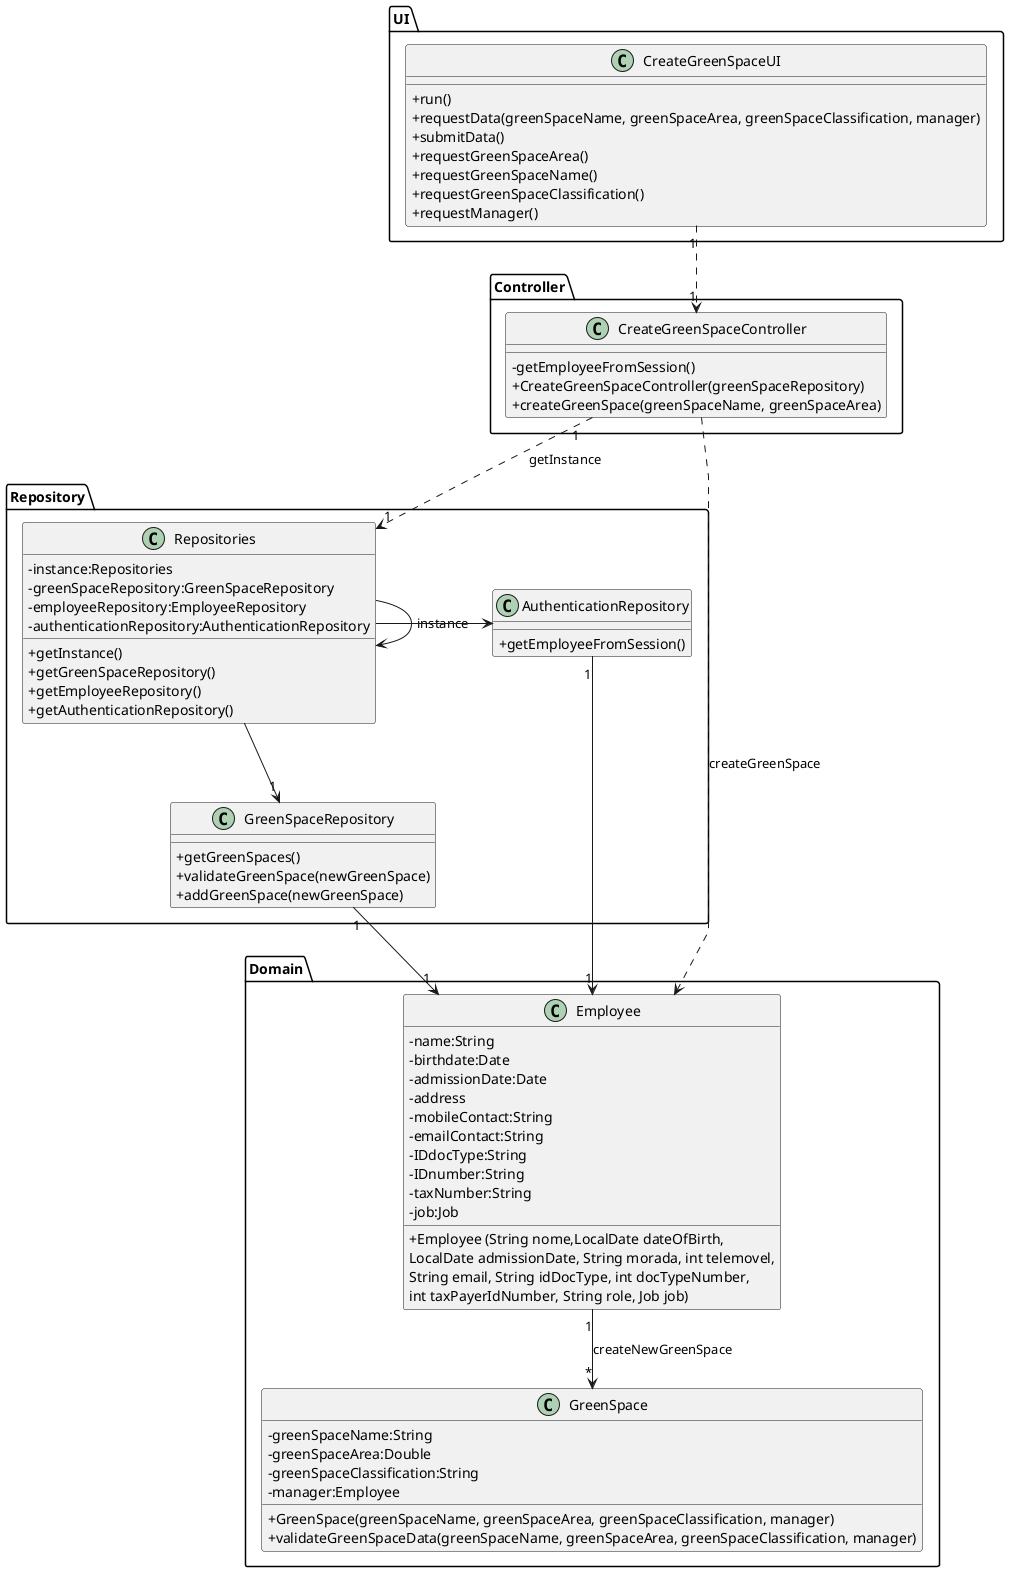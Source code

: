 @startuml
'skinparam monochrome true
skinparam packageStyle rectangle
skinparam shadowing false
skinparam linetype polyline
'skinparam linetype orto

skinparam classAttributeIconSize 0

'left to right direction

Package Controller <<Folder>>{
class CreateGreenSpaceController {
    -getEmployeeFromSession()
    + CreateGreenSpaceController(greenSpaceRepository)
    + createGreenSpace(greenSpaceName, greenSpaceArea)
}
}

Package UI <<Folder>>{
class CreateGreenSpaceUI {
    +run()
    +requestData(greenSpaceName, greenSpaceArea, greenSpaceClassification, manager)
    +submitData()
    +requestGreenSpaceArea()
    +requestGreenSpaceName()
    +requestGreenSpaceClassification()
    +requestManager()
}
}

Package Repository <<Folder>>{
class Repositories{
    - instance:Repositories
    - greenSpaceRepository:GreenSpaceRepository
    - employeeRepository:EmployeeRepository
    - authenticationRepository:AuthenticationRepository


    + getInstance()
    + getGreenSpaceRepository()
    + getEmployeeRepository()
    + getAuthenticationRepository()
}

class GreenSpaceRepository{
    + getGreenSpaces()
    + validateGreenSpace(newGreenSpace)
    + addGreenSpace(newGreenSpace)
}

class AuthenticationRepository{
    + getEmployeeFromSession()
}
}

Package Domain <<Folder>>{
class Employee{
    -name:String
    -birthdate:Date
    -admissionDate:Date
    -address
    -mobileContact:String
    -emailContact:String
    -IDdocType:String
    -IDnumber:String
    -taxNumber:String
    -job:Job

    +Employee (String nome,LocalDate dateOfBirth,\nLocalDate admissionDate, String morada, int telemovel,\nString email, String idDocType, int docTypeNumber,\nint taxPayerIdNumber, String role, Job job)
}

class GreenSpace {
    -greenSpaceName:String
    -greenSpaceArea:Double
    -greenSpaceClassification:String
    -manager:Employee

    +GreenSpace(greenSpaceName, greenSpaceArea, greenSpaceClassification, manager)
    +validateGreenSpaceData(greenSpaceName, greenSpaceArea, greenSpaceClassification, manager)
}
}

CreateGreenSpaceUI "1" ..> "1" CreateGreenSpaceController

Repositories --> "1" GreenSpaceRepository
Repositories -> Repositories : instance
Repositories -> AuthenticationRepository

GreenSpaceRepository "1" --> "1" Employee

AuthenticationRepository "1" --> "1" Employee

CreateGreenSpaceController "1" ..> "1" Repositories : getInstance
CreateGreenSpaceController ..> Employee : createGreenSpace

Employee "1" --> "*" GreenSpace : createNewGreenSpace

@enduml